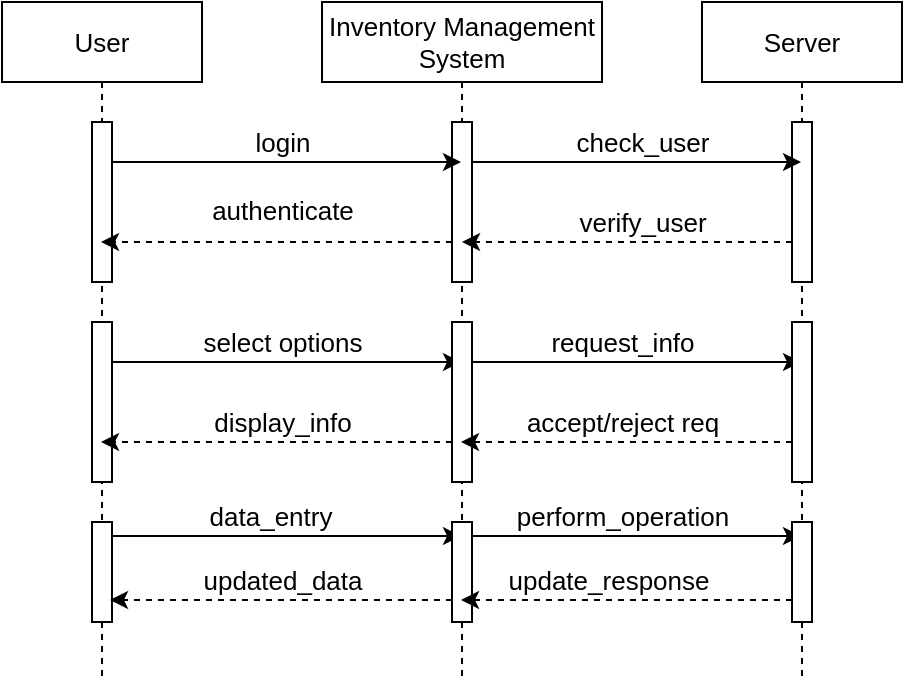 <mxfile>
    <diagram id="dGHxLpC16aaW9KeugZD4" name="Page-1">
        <mxGraphModel dx="456" dy="199" grid="1" gridSize="10" guides="1" tooltips="1" connect="1" arrows="1" fold="1" page="1" pageScale="1" pageWidth="850" pageHeight="1100" math="0" shadow="0">
            <root>
                <mxCell id="0"/>
                <mxCell id="1" parent="0"/>
                <mxCell id="2" value="User" style="shape=umlLifeline;perimeter=lifelinePerimeter;whiteSpace=wrap;html=1;container=1;collapsible=0;recursiveResize=0;outlineConnect=0;fontSize=13;" vertex="1" parent="1">
                    <mxGeometry x="100" y="170" width="100" height="340" as="geometry"/>
                </mxCell>
                <mxCell id="3" value="" style="html=1;points=[];perimeter=orthogonalPerimeter;fontSize=13;" vertex="1" parent="2">
                    <mxGeometry x="45" y="60" width="10" height="80" as="geometry"/>
                </mxCell>
                <mxCell id="4" value="" style="html=1;points=[];perimeter=orthogonalPerimeter;fontSize=13;" vertex="1" parent="2">
                    <mxGeometry x="45" y="260" width="10" height="50" as="geometry"/>
                </mxCell>
                <mxCell id="5" value="Inventory Management System" style="shape=umlLifeline;perimeter=lifelinePerimeter;whiteSpace=wrap;html=1;container=1;collapsible=0;recursiveResize=0;outlineConnect=0;fontSize=13;" vertex="1" parent="1">
                    <mxGeometry x="260" y="170" width="140" height="340" as="geometry"/>
                </mxCell>
                <mxCell id="6" value="" style="html=1;points=[];perimeter=orthogonalPerimeter;fontSize=13;" vertex="1" parent="5">
                    <mxGeometry x="65" y="60" width="10" height="80" as="geometry"/>
                </mxCell>
                <mxCell id="7" value="Server" style="shape=umlLifeline;perimeter=lifelinePerimeter;whiteSpace=wrap;html=1;container=1;collapsible=0;recursiveResize=0;outlineConnect=0;fontSize=13;" vertex="1" parent="1">
                    <mxGeometry x="450" y="170" width="100" height="340" as="geometry"/>
                </mxCell>
                <mxCell id="8" value="" style="html=1;points=[];perimeter=orthogonalPerimeter;fontSize=13;" vertex="1" parent="7">
                    <mxGeometry x="45" y="60" width="10" height="80" as="geometry"/>
                </mxCell>
                <mxCell id="9" style="edgeStyle=none;html=1;fontSize=13;" edge="1" parent="1" source="3" target="5">
                    <mxGeometry relative="1" as="geometry">
                        <Array as="points">
                            <mxPoint x="220" y="250"/>
                        </Array>
                    </mxGeometry>
                </mxCell>
                <mxCell id="10" value="login" style="edgeLabel;html=1;align=center;verticalAlign=bottom;resizable=0;points=[];labelPosition=center;verticalLabelPosition=top;fontSize=13;" vertex="1" connectable="0" parent="9">
                    <mxGeometry x="0.284" y="1" relative="1" as="geometry">
                        <mxPoint x="-27" y="1" as="offset"/>
                    </mxGeometry>
                </mxCell>
                <mxCell id="11" style="edgeStyle=none;html=1;fontSize=13;dashed=1;" edge="1" parent="1">
                    <mxGeometry relative="1" as="geometry">
                        <mxPoint x="325" y="290" as="sourcePoint"/>
                        <mxPoint x="149.5" y="290" as="targetPoint"/>
                        <Array as="points">
                            <mxPoint x="310" y="290"/>
                        </Array>
                    </mxGeometry>
                </mxCell>
                <mxCell id="12" value="authenticate" style="edgeLabel;html=1;align=center;verticalAlign=top;resizable=0;points=[];fontSize=13;labelPosition=center;verticalLabelPosition=bottom;" vertex="1" connectable="0" parent="11">
                    <mxGeometry x="-0.419" y="3" relative="1" as="geometry">
                        <mxPoint x="-34" y="-33" as="offset"/>
                    </mxGeometry>
                </mxCell>
                <mxCell id="13" style="edgeStyle=none;html=1;fontSize=13;" edge="1" parent="1" source="6" target="7">
                    <mxGeometry relative="1" as="geometry">
                        <Array as="points">
                            <mxPoint x="400" y="250"/>
                        </Array>
                    </mxGeometry>
                </mxCell>
                <mxCell id="14" value="check_user" style="edgeLabel;html=1;align=center;verticalAlign=middle;resizable=0;points=[];fontSize=13;" vertex="1" connectable="0" parent="13">
                    <mxGeometry x="0.435" y="-1" relative="1" as="geometry">
                        <mxPoint x="-33" y="-11" as="offset"/>
                    </mxGeometry>
                </mxCell>
                <mxCell id="15" style="edgeStyle=none;html=1;fontSize=13;dashed=1;" edge="1" parent="1" source="8" target="5">
                    <mxGeometry relative="1" as="geometry">
                        <Array as="points">
                            <mxPoint x="450" y="290"/>
                        </Array>
                    </mxGeometry>
                </mxCell>
                <mxCell id="16" value="verify_user" style="edgeLabel;html=1;align=center;verticalAlign=middle;resizable=0;points=[];fontSize=13;" vertex="1" connectable="0" parent="15">
                    <mxGeometry x="-0.323" y="-1" relative="1" as="geometry">
                        <mxPoint x="-19" y="-9" as="offset"/>
                    </mxGeometry>
                </mxCell>
                <mxCell id="17" style="edgeStyle=none;html=1;fontSize=13;" edge="1" parent="1">
                    <mxGeometry relative="1" as="geometry">
                        <mxPoint x="155" y="350" as="sourcePoint"/>
                        <mxPoint x="329.5" y="350" as="targetPoint"/>
                        <Array as="points">
                            <mxPoint x="210" y="350"/>
                        </Array>
                    </mxGeometry>
                </mxCell>
                <mxCell id="18" value="select options" style="edgeLabel;html=1;align=center;verticalAlign=middle;resizable=0;points=[];fontSize=13;" vertex="1" connectable="0" parent="17">
                    <mxGeometry x="-0.186" y="-2" relative="1" as="geometry">
                        <mxPoint x="14" y="-12" as="offset"/>
                    </mxGeometry>
                </mxCell>
                <mxCell id="19" value="" style="html=1;points=[];perimeter=orthogonalPerimeter;fontSize=13;" vertex="1" parent="1">
                    <mxGeometry x="145" y="330" width="10" height="80" as="geometry"/>
                </mxCell>
                <mxCell id="20" style="edgeStyle=none;html=1;fontSize=13;" edge="1" parent="1">
                    <mxGeometry relative="1" as="geometry">
                        <mxPoint x="335" y="350" as="sourcePoint"/>
                        <mxPoint x="499.5" y="350" as="targetPoint"/>
                        <Array as="points">
                            <mxPoint x="350" y="350"/>
                        </Array>
                    </mxGeometry>
                </mxCell>
                <mxCell id="21" value="request_info" style="edgeLabel;html=1;align=center;verticalAlign=middle;resizable=0;points=[];fontSize=13;" vertex="1" connectable="0" parent="20">
                    <mxGeometry x="-0.295" y="-2" relative="1" as="geometry">
                        <mxPoint x="17" y="-12" as="offset"/>
                    </mxGeometry>
                </mxCell>
                <mxCell id="22" style="edgeStyle=none;html=1;fontSize=13;dashed=1;" edge="1" parent="1">
                    <mxGeometry relative="1" as="geometry">
                        <mxPoint x="325" y="390" as="sourcePoint"/>
                        <mxPoint x="149.5" y="390" as="targetPoint"/>
                        <Array as="points">
                            <mxPoint x="220" y="390"/>
                        </Array>
                    </mxGeometry>
                </mxCell>
                <mxCell id="23" value="display_info" style="edgeLabel;html=1;align=center;verticalAlign=middle;resizable=0;points=[];fontSize=13;" vertex="1" connectable="0" parent="22">
                    <mxGeometry x="-0.533" y="-2" relative="1" as="geometry">
                        <mxPoint x="-44" y="-8" as="offset"/>
                    </mxGeometry>
                </mxCell>
                <mxCell id="24" value="" style="html=1;points=[];perimeter=orthogonalPerimeter;fontSize=13;" vertex="1" parent="1">
                    <mxGeometry x="325" y="330" width="10" height="80" as="geometry"/>
                </mxCell>
                <mxCell id="25" style="edgeStyle=none;html=1;fontSize=13;dashed=1;" edge="1" parent="1">
                    <mxGeometry relative="1" as="geometry">
                        <mxPoint x="495" y="390" as="sourcePoint"/>
                        <mxPoint x="329.5" y="390" as="targetPoint"/>
                        <Array as="points">
                            <mxPoint x="450" y="390"/>
                        </Array>
                    </mxGeometry>
                </mxCell>
                <mxCell id="26" value="accept/reject req" style="edgeLabel;html=1;align=center;verticalAlign=middle;resizable=0;points=[];fontSize=13;" vertex="1" connectable="0" parent="25">
                    <mxGeometry x="-0.13" y="-1" relative="1" as="geometry">
                        <mxPoint x="-13" y="-9" as="offset"/>
                    </mxGeometry>
                </mxCell>
                <mxCell id="27" value="" style="html=1;points=[];perimeter=orthogonalPerimeter;fontSize=13;" vertex="1" parent="1">
                    <mxGeometry x="495" y="330" width="10" height="80" as="geometry"/>
                </mxCell>
                <mxCell id="28" style="edgeStyle=none;html=1;fontSize=13;" edge="1" parent="1">
                    <mxGeometry relative="1" as="geometry">
                        <mxPoint x="155" y="437" as="sourcePoint"/>
                        <mxPoint x="329.5" y="437" as="targetPoint"/>
                        <Array as="points">
                            <mxPoint x="190" y="437"/>
                        </Array>
                    </mxGeometry>
                </mxCell>
                <mxCell id="29" value="data_entry" style="edgeLabel;html=1;align=center;verticalAlign=middle;resizable=0;points=[];fontSize=13;" vertex="1" connectable="0" parent="28">
                    <mxGeometry x="-0.095" y="-3" relative="1" as="geometry">
                        <mxPoint y="-13" as="offset"/>
                    </mxGeometry>
                </mxCell>
                <mxCell id="30" style="edgeStyle=none;html=1;fontSize=13;" edge="1" parent="1">
                    <mxGeometry relative="1" as="geometry">
                        <mxPoint x="335" y="437" as="sourcePoint"/>
                        <mxPoint x="499.5" y="437" as="targetPoint"/>
                        <Array as="points">
                            <mxPoint x="430" y="437"/>
                        </Array>
                    </mxGeometry>
                </mxCell>
                <mxCell id="31" value="perform_operation" style="edgeLabel;html=1;align=center;verticalAlign=middle;resizable=0;points=[];fontSize=13;" vertex="1" connectable="0" parent="30">
                    <mxGeometry x="0.337" y="-2" relative="1" as="geometry">
                        <mxPoint x="-35" y="-12" as="offset"/>
                    </mxGeometry>
                </mxCell>
                <mxCell id="32" style="edgeStyle=none;html=1;entryX=0.9;entryY=0.533;entryDx=0;entryDy=0;entryPerimeter=0;fontSize=13;dashed=1;" edge="1" parent="1">
                    <mxGeometry relative="1" as="geometry">
                        <mxPoint x="325" y="468.99" as="sourcePoint"/>
                        <mxPoint x="154" y="468.99" as="targetPoint"/>
                    </mxGeometry>
                </mxCell>
                <mxCell id="33" value="updated_data" style="edgeLabel;html=1;align=center;verticalAlign=middle;resizable=0;points=[];fontSize=13;" vertex="1" connectable="0" parent="32">
                    <mxGeometry x="0.263" y="-1" relative="1" as="geometry">
                        <mxPoint x="23" y="-9" as="offset"/>
                    </mxGeometry>
                </mxCell>
                <mxCell id="34" value="" style="html=1;points=[];perimeter=orthogonalPerimeter;fontSize=13;" vertex="1" parent="1">
                    <mxGeometry x="325" y="430" width="10" height="50" as="geometry"/>
                </mxCell>
                <mxCell id="35" style="edgeStyle=none;html=1;fontSize=13;dashed=1;" edge="1" parent="1">
                    <mxGeometry relative="1" as="geometry">
                        <mxPoint x="495" y="469" as="sourcePoint"/>
                        <mxPoint x="329.5" y="469" as="targetPoint"/>
                        <Array as="points">
                            <mxPoint x="430" y="469"/>
                        </Array>
                    </mxGeometry>
                </mxCell>
                <mxCell id="36" value="update_response" style="edgeLabel;html=1;align=center;verticalAlign=middle;resizable=0;points=[];fontSize=13;" vertex="1" connectable="0" parent="35">
                    <mxGeometry x="0.112" y="4" relative="1" as="geometry">
                        <mxPoint y="-14" as="offset"/>
                    </mxGeometry>
                </mxCell>
                <mxCell id="37" value="" style="html=1;points=[];perimeter=orthogonalPerimeter;fontSize=13;" vertex="1" parent="1">
                    <mxGeometry x="495" y="430" width="10" height="50" as="geometry"/>
                </mxCell>
            </root>
        </mxGraphModel>
    </diagram>
</mxfile>